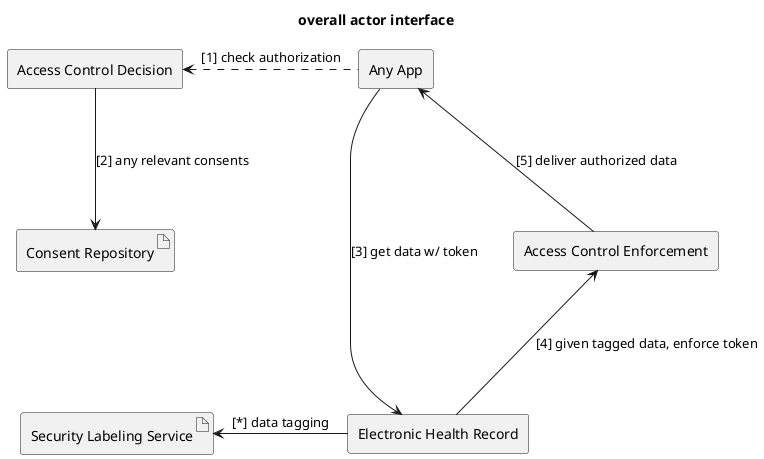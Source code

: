 @startuml
title: overall actor interface 
agent "Any App"  as App 
agent "Electronic Health Record" as EHR
agent "Access Control Decision" as ACD
agent "Access Control Enforcement" as ACE 
artifact "Consent Repository" as Consents [[consent.html]]
artifact "Security Labeling Service" as SLS [[sls.html]]
App -left--> ACD #line.dashed : "[1] check authorization"
ACD -down--> Consents : "[2] any relevant consents" 
App -down--> EHR : "[3] get data w/ token"
EHR -left--> SLS : "[*] data tagging"
EHR -up--> ACE : "[4] given tagged data, enforce token"
ACE -up--> App : "[5] deliver authorized data"
@enduml